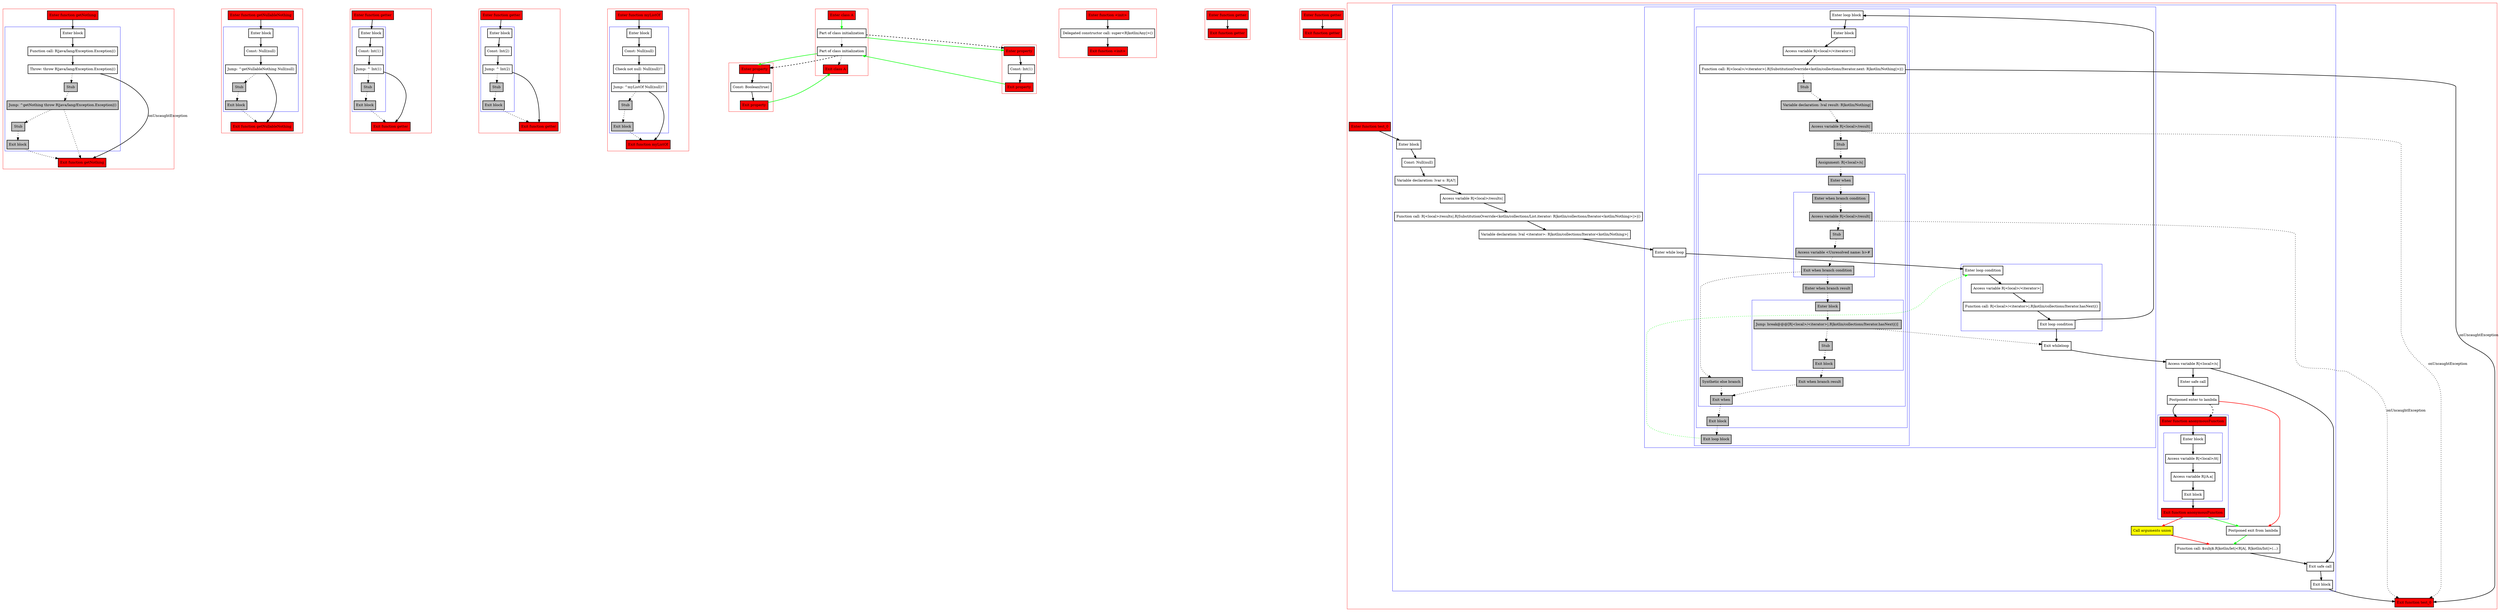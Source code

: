 digraph smartcastToNothing_kt {
    graph [nodesep=3]
    node [shape=box penwidth=2]
    edge [penwidth=2]

    subgraph cluster_0 {
        color=red
        0 [label="Enter function getNothing" style="filled" fillcolor=red];
        subgraph cluster_1 {
            color=blue
            1 [label="Enter block"];
            2 [label="Function call: R|java/lang/Exception.Exception|()"];
            3 [label="Throw: throw R|java/lang/Exception.Exception|()"];
            4 [label="Stub" style="filled" fillcolor=gray];
            5 [label="Jump: ^getNothing throw R|java/lang/Exception.Exception|()" style="filled" fillcolor=gray];
            6 [label="Stub" style="filled" fillcolor=gray];
            7 [label="Exit block" style="filled" fillcolor=gray];
        }
        8 [label="Exit function getNothing" style="filled" fillcolor=red];
    }
    0 -> {1};
    1 -> {2};
    2 -> {3};
    3 -> {8}    [label=onUncaughtException];
    3 -> {4} [style=dotted];
    4 -> {5} [style=dotted];
    5 -> {8 6} [style=dotted];
    6 -> {7} [style=dotted];
    7 -> {8} [style=dotted];

    subgraph cluster_2 {
        color=red
        9 [label="Enter function getNullableNothing" style="filled" fillcolor=red];
        subgraph cluster_3 {
            color=blue
            10 [label="Enter block"];
            11 [label="Const: Null(null)"];
            12 [label="Jump: ^getNullableNothing Null(null)"];
            13 [label="Stub" style="filled" fillcolor=gray];
            14 [label="Exit block" style="filled" fillcolor=gray];
        }
        15 [label="Exit function getNullableNothing" style="filled" fillcolor=red];
    }
    9 -> {10};
    10 -> {11};
    11 -> {12};
    12 -> {15};
    12 -> {13} [style=dotted];
    13 -> {14} [style=dotted];
    14 -> {15} [style=dotted];

    subgraph cluster_4 {
        color=red
        16 [label="Enter function getter" style="filled" fillcolor=red];
        subgraph cluster_5 {
            color=blue
            17 [label="Enter block"];
            18 [label="Const: Int(1)"];
            19 [label="Jump: ^ Int(1)"];
            20 [label="Stub" style="filled" fillcolor=gray];
            21 [label="Exit block" style="filled" fillcolor=gray];
        }
        22 [label="Exit function getter" style="filled" fillcolor=red];
    }
    16 -> {17};
    17 -> {18};
    18 -> {19};
    19 -> {22};
    19 -> {20} [style=dotted];
    20 -> {21} [style=dotted];
    21 -> {22} [style=dotted];

    subgraph cluster_6 {
        color=red
        23 [label="Enter function getter" style="filled" fillcolor=red];
        subgraph cluster_7 {
            color=blue
            24 [label="Enter block"];
            25 [label="Const: Int(2)"];
            26 [label="Jump: ^ Int(2)"];
            27 [label="Stub" style="filled" fillcolor=gray];
            28 [label="Exit block" style="filled" fillcolor=gray];
        }
        29 [label="Exit function getter" style="filled" fillcolor=red];
    }
    23 -> {24};
    24 -> {25};
    25 -> {26};
    26 -> {29};
    26 -> {27} [style=dotted];
    27 -> {28} [style=dotted];
    28 -> {29} [style=dotted];

    subgraph cluster_8 {
        color=red
        30 [label="Enter function myListOf" style="filled" fillcolor=red];
        subgraph cluster_9 {
            color=blue
            31 [label="Enter block"];
            32 [label="Const: Null(null)"];
            33 [label="Check not null: Null(null)!!"];
            34 [label="Jump: ^myListOf Null(null)!!"];
            35 [label="Stub" style="filled" fillcolor=gray];
            36 [label="Exit block" style="filled" fillcolor=gray];
        }
        37 [label="Exit function myListOf" style="filled" fillcolor=red];
    }
    30 -> {31};
    31 -> {32};
    32 -> {33};
    33 -> {34};
    34 -> {37};
    34 -> {35} [style=dotted];
    35 -> {36} [style=dotted];
    36 -> {37} [style=dotted];

    subgraph cluster_10 {
        color=red
        38 [label="Enter class A" style="filled" fillcolor=red];
        39 [label="Part of class initialization"];
        40 [label="Part of class initialization"];
        41 [label="Exit class A" style="filled" fillcolor=red];
    }
    38 -> {39} [color=green];
    39 -> {40} [style=dotted];
    39 -> {47} [color=green];
    39 -> {47} [style=dashed];
    40 -> {41} [style=dotted];
    40 -> {52} [color=green];
    40 -> {52} [style=dashed];

    subgraph cluster_11 {
        color=red
        42 [label="Enter function <init>" style="filled" fillcolor=red];
        43 [label="Delegated constructor call: super<R|kotlin/Any|>()"];
        44 [label="Exit function <init>" style="filled" fillcolor=red];
    }
    42 -> {43};
    43 -> {44};

    subgraph cluster_12 {
        color=red
        45 [label="Enter function getter" style="filled" fillcolor=red];
        46 [label="Exit function getter" style="filled" fillcolor=red];
    }
    45 -> {46};

    subgraph cluster_13 {
        color=red
        47 [label="Enter property" style="filled" fillcolor=red];
        48 [label="Const: Int(1)"];
        49 [label="Exit property" style="filled" fillcolor=red];
    }
    47 -> {48};
    48 -> {49};
    49 -> {40} [color=green];

    subgraph cluster_14 {
        color=red
        50 [label="Enter function getter" style="filled" fillcolor=red];
        51 [label="Exit function getter" style="filled" fillcolor=red];
    }
    50 -> {51};

    subgraph cluster_15 {
        color=red
        52 [label="Enter property" style="filled" fillcolor=red];
        53 [label="Const: Boolean(true)"];
        54 [label="Exit property" style="filled" fillcolor=red];
    }
    52 -> {53};
    53 -> {54};
    54 -> {41} [color=green];

    subgraph cluster_16 {
        color=red
        55 [label="Enter function test_0" style="filled" fillcolor=red];
        subgraph cluster_17 {
            color=blue
            56 [label="Enter block"];
            57 [label="Const: Null(null)"];
            58 [label="Variable declaration: lvar s: R|A?|"];
            59 [label="Access variable R|<local>/results|"];
            60 [label="Function call: R|<local>/results|.R|SubstitutionOverride<kotlin/collections/List.iterator: R|kotlin/collections/Iterator<kotlin/Nothing>|>|()"];
            61 [label="Variable declaration: lval <iterator>: R|kotlin/collections/Iterator<kotlin/Nothing>|"];
            subgraph cluster_18 {
                color=blue
                62 [label="Enter while loop"];
                subgraph cluster_19 {
                    color=blue
                    63 [label="Enter loop condition"];
                    64 [label="Access variable R|<local>/<iterator>|"];
                    65 [label="Function call: R|<local>/<iterator>|.R|kotlin/collections/Iterator.hasNext|()"];
                    66 [label="Exit loop condition"];
                }
                subgraph cluster_20 {
                    color=blue
                    67 [label="Enter loop block"];
                    subgraph cluster_21 {
                        color=blue
                        68 [label="Enter block"];
                        69 [label="Access variable R|<local>/<iterator>|"];
                        70 [label="Function call: R|<local>/<iterator>|.R|SubstitutionOverride<kotlin/collections/Iterator.next: R|kotlin/Nothing|>|()"];
                        71 [label="Stub" style="filled" fillcolor=gray];
                        72 [label="Variable declaration: lval result: R|kotlin/Nothing|" style="filled" fillcolor=gray];
                        73 [label="Access variable R|<local>/result|" style="filled" fillcolor=gray];
                        74 [label="Stub" style="filled" fillcolor=gray];
                        75 [label="Assignment: R|<local>/s|" style="filled" fillcolor=gray];
                        subgraph cluster_22 {
                            color=blue
                            76 [label="Enter when" style="filled" fillcolor=gray];
                            subgraph cluster_23 {
                                color=blue
                                77 [label="Enter when branch condition " style="filled" fillcolor=gray];
                                78 [label="Access variable R|<local>/result|" style="filled" fillcolor=gray];
                                79 [label="Stub" style="filled" fillcolor=gray];
                                80 [label="Access variable <Unresolved name: b>#" style="filled" fillcolor=gray];
                                81 [label="Exit when branch condition" style="filled" fillcolor=gray];
                            }
                            82 [label="Synthetic else branch" style="filled" fillcolor=gray];
                            83 [label="Enter when branch result" style="filled" fillcolor=gray];
                            subgraph cluster_24 {
                                color=blue
                                84 [label="Enter block" style="filled" fillcolor=gray];
                                85 [label="Jump: break@@@[R|<local>/<iterator>|.R|kotlin/collections/Iterator.hasNext|()] " style="filled" fillcolor=gray];
                                86 [label="Stub" style="filled" fillcolor=gray];
                                87 [label="Exit block" style="filled" fillcolor=gray];
                            }
                            88 [label="Exit when branch result" style="filled" fillcolor=gray];
                            89 [label="Exit when" style="filled" fillcolor=gray];
                        }
                        90 [label="Exit block" style="filled" fillcolor=gray];
                    }
                    91 [label="Exit loop block" style="filled" fillcolor=gray];
                }
                92 [label="Exit whileloop"];
            }
            93 [label="Access variable R|<local>/s|"];
            94 [label="Enter safe call"];
            95 [label="Postponed enter to lambda"];
            subgraph cluster_25 {
                color=blue
                102 [label="Enter function anonymousFunction" style="filled" fillcolor=red];
                subgraph cluster_26 {
                    color=blue
                    103 [label="Enter block"];
                    104 [label="Access variable R|<local>/it|"];
                    105 [label="Access variable R|/A.a|"];
                    106 [label="Exit block"];
                }
                107 [label="Exit function anonymousFunction" style="filled" fillcolor=red];
            }
            96 [label="Call arguments union" style="filled" fillcolor=yellow];
            97 [label="Postponed exit from lambda"];
            98 [label="Function call: $subj$.R|kotlin/let|<R|A|, R|kotlin/Int|>(...)"];
            99 [label="Exit safe call"];
            100 [label="Exit block"];
        }
        101 [label="Exit function test_0" style="filled" fillcolor=red];
    }
    55 -> {56};
    56 -> {57};
    57 -> {58};
    58 -> {59};
    59 -> {60};
    60 -> {61};
    61 -> {62};
    62 -> {63};
    63 -> {64};
    64 -> {65};
    65 -> {66};
    66 -> {92 67};
    67 -> {68};
    68 -> {69};
    69 -> {70};
    70 -> {101}    [label=onUncaughtException];
    70 -> {71} [style=dotted];
    71 -> {72} [style=dotted];
    72 -> {73} [style=dotted];
    73 -> {74} [style=dotted];
    73 -> {101} [style=dotted]    [label=onUncaughtException];
    74 -> {75} [style=dotted];
    75 -> {76} [style=dotted];
    76 -> {77} [style=dotted];
    77 -> {78} [style=dotted];
    78 -> {79} [style=dotted];
    78 -> {101} [style=dotted]    [label=onUncaughtException];
    79 -> {80} [style=dotted];
    80 -> {81} [style=dotted];
    81 -> {83 82} [style=dotted];
    82 -> {89} [style=dotted];
    83 -> {84} [style=dotted];
    84 -> {85} [style=dotted];
    85 -> {92 86} [style=dotted];
    86 -> {87} [style=dotted];
    87 -> {88} [style=dotted];
    88 -> {89} [style=dotted];
    89 -> {90} [style=dotted];
    90 -> {91} [style=dotted];
    91 -> {63} [color=green style=dotted];
    92 -> {93};
    93 -> {94 99};
    94 -> {95};
    95 -> {102};
    95 -> {97} [color=red];
    95 -> {102} [style=dashed];
    96 -> {98} [color=red];
    97 -> {98} [color=green];
    98 -> {99};
    99 -> {100};
    100 -> {101};
    102 -> {103};
    103 -> {104};
    104 -> {105};
    105 -> {106};
    106 -> {107};
    107 -> {96} [color=red];
    107 -> {97} [color=green];

}
